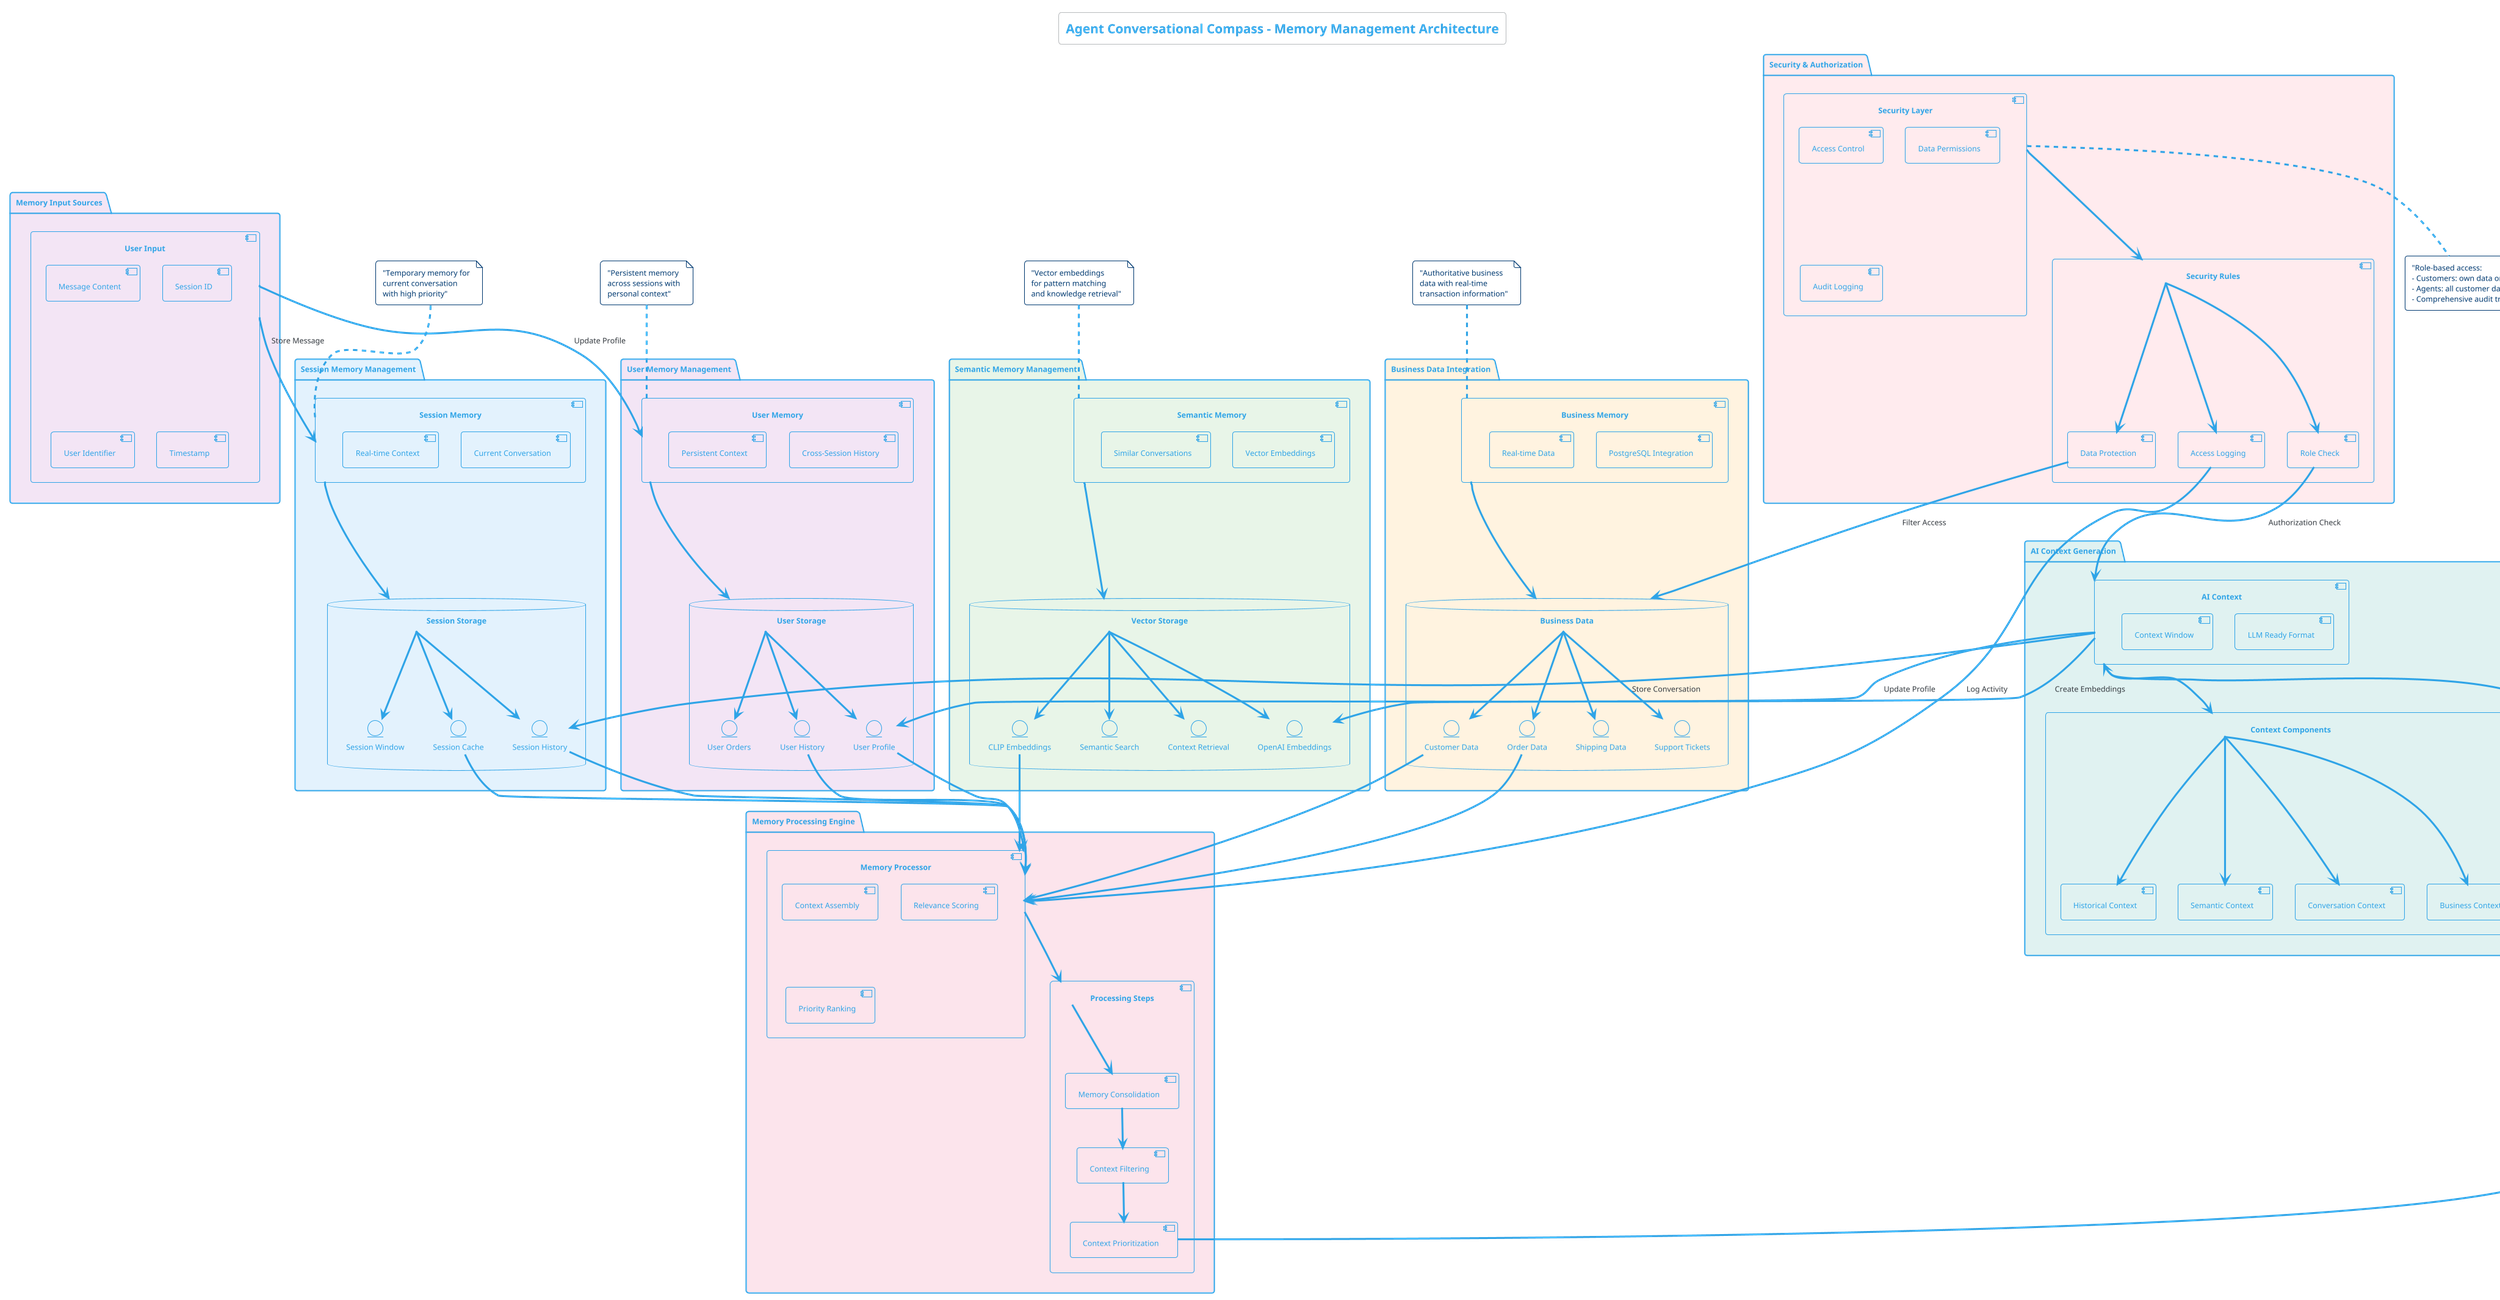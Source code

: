 @startuml Memory Architecture

!theme cerulean-outline
title Agent Conversational Compass - Memory Management Architecture

' Memory Input Sources
package "Memory Input Sources" #f3e5f5 {
    component "User Input" as user_input {
        [Message Content] as message
        [Session ID] as session_id
        [User Identifier] as user_id
        [Timestamp] as timestamp
    }
}

' Session Memory Management
package "Session Memory Management" #e3f2fd {
    component "Session Memory" as session_memory {
        [Current Conversation] as current_conv
        [Real-time Context] as realtime
    }
    
    database "Session Storage" as session_storage {
        entity "Session Cache" as session_cache
        entity "Session History" as session_history
        entity "Session Window" as session_window
    }
}

' User Memory Management
package "User Memory Management" #f3e5f5 {
    component "User Memory" as user_memory {
        [Cross-Session History] as cross_session
        [Persistent Context] as persistent
    }
    
    database "User Storage" as user_storage {
        entity "User Profile" as user_profile
        entity "User History" as user_history
        entity "User Orders" as user_orders
    }
}

' Semantic Memory Management
package "Semantic Memory Management" #e8f5e8 {
    component "Semantic Memory" as semantic_memory {
        [Vector Embeddings] as embeddings
        [Similar Conversations] as similar
    }
    
    database "Vector Storage" as vector_storage {
        entity "CLIP Embeddings" as clip
        entity "OpenAI Embeddings" as openai_embed
        entity "Semantic Search" as semantic_search
        entity "Context Retrieval" as context_retrieval
    }
}

' Business Data Integration
package "Business Data Integration" #fff3e0 {
    component "Business Memory" as business_memory {
        [PostgreSQL Integration] as postgres_int
        [Real-time Data] as realtime_data
    }
    
    database "Business Data" as business_data {
        entity "Customer Data" as customer_data
        entity "Order Data" as order_data
        entity "Shipping Data" as shipping_data
        entity "Support Tickets" as support_data
    }
}

' Memory Processing Engine
package "Memory Processing Engine" #fce4ec {
    component "Memory Processor" as memory_processor {
        [Context Assembly] as assembly
        [Relevance Scoring] as scoring
        [Priority Ranking] as ranking
    }
    
    component "Processing Steps" as processing {
        [Memory Consolidation] as consolidation
        [Context Filtering] as filtering
        [Context Prioritization] as prioritization
    }
}

' AI Context Generation
package "AI Context Generation" #e0f2f1 {
    component "AI Context" as ai_context {
        [LLM Ready Format] as llm_format
        [Context Window] as context_window
    }
    
    component "Context Components" as context_components {
        [Conversation Context] as conv_context
        [Business Context] as biz_context
        [Historical Context] as hist_context
        [Semantic Context] as sem_context
    }
}

' Security & Authorization
package "Security & Authorization" #ffebee {
    component "Security Layer" as security {
        [Access Control] as access_control
        [Data Permissions] as permissions
        [Audit Logging] as logging
    }
    
    component "Security Rules" as security_rules {
        [Role Check] as role_check
        [Data Protection] as data_protection
        [Access Logging] as access_log
    }
}

' Memory Flow Connections
user_input --> session_memory : "Store Message"
user_input --> user_memory : "Update Profile"

session_memory --> session_storage
session_storage --> session_cache
session_storage --> session_history
session_storage --> session_window

user_memory --> user_storage
user_storage --> user_profile
user_storage --> user_history
user_storage --> user_orders

semantic_memory --> vector_storage
vector_storage --> clip
vector_storage --> openai_embed
vector_storage --> semantic_search
vector_storage --> context_retrieval

business_memory --> business_data
business_data --> customer_data
business_data --> order_data
business_data --> shipping_data
business_data --> support_data

' Processing Flow
session_cache --> memory_processor
session_history --> memory_processor
user_profile --> memory_processor
user_history --> memory_processor
clip --> memory_processor
customer_data --> memory_processor
order_data --> memory_processor

memory_processor --> processing
processing --> consolidation
consolidation --> filtering
filtering --> prioritization

prioritization --> ai_context
ai_context --> context_components
context_components --> conv_context
context_components --> biz_context
context_components --> hist_context
context_components --> sem_context

' Security Integration
security --> security_rules
security_rules --> role_check
security_rules --> data_protection
security_rules --> access_log

role_check --> ai_context : "Authorization Check"
data_protection --> business_data : "Filter Access"
access_log --> memory_processor : "Log Activity"

' Memory Persistence
ai_context --> session_history : "Store Conversation"
ai_context --> user_profile : "Update Profile"
ai_context --> openai_embed : "Create Embeddings"

' Notes
note top of session_memory : "Temporary memory for\ncurrent conversation\nwith high priority"

note top of user_memory : "Persistent memory\nacross sessions with\npersonal context"

note top of semantic_memory : "Vector embeddings\nfor pattern matching\nand knowledge retrieval"

note top of business_memory : "Authoritative business\ndata with real-time\ntransaction information"

note bottom of security : "Role-based access:\n- Customers: own data only\n- Agents: all customer data\n- Comprehensive audit trail"

@enduml 